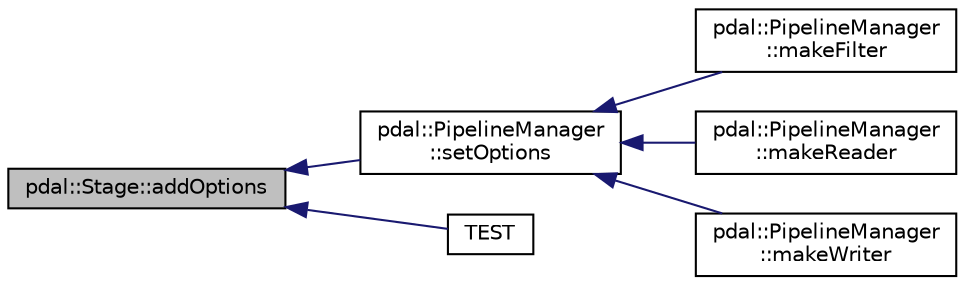 digraph "pdal::Stage::addOptions"
{
  edge [fontname="Helvetica",fontsize="10",labelfontname="Helvetica",labelfontsize="10"];
  node [fontname="Helvetica",fontsize="10",shape=record];
  rankdir="LR";
  Node1 [label="pdal::Stage::addOptions",height=0.2,width=0.4,color="black", fillcolor="grey75", style="filled", fontcolor="black"];
  Node1 -> Node2 [dir="back",color="midnightblue",fontsize="10",style="solid",fontname="Helvetica"];
  Node2 [label="pdal::PipelineManager\l::setOptions",height=0.2,width=0.4,color="black", fillcolor="white", style="filled",URL="$classpdal_1_1PipelineManager.html#a94d8a870db9447df03ffbc4f24fa1d22"];
  Node2 -> Node3 [dir="back",color="midnightblue",fontsize="10",style="solid",fontname="Helvetica"];
  Node3 [label="pdal::PipelineManager\l::makeFilter",height=0.2,width=0.4,color="black", fillcolor="white", style="filled",URL="$classpdal_1_1PipelineManager.html#aeb5065b985604b7e92096470643c391a"];
  Node2 -> Node4 [dir="back",color="midnightblue",fontsize="10",style="solid",fontname="Helvetica"];
  Node4 [label="pdal::PipelineManager\l::makeReader",height=0.2,width=0.4,color="black", fillcolor="white", style="filled",URL="$classpdal_1_1PipelineManager.html#a9b5b93498ef9ce477c9be6125816b97f"];
  Node2 -> Node5 [dir="back",color="midnightblue",fontsize="10",style="solid",fontname="Helvetica"];
  Node5 [label="pdal::PipelineManager\l::makeWriter",height=0.2,width=0.4,color="black", fillcolor="white", style="filled",URL="$classpdal_1_1PipelineManager.html#a799449dfca11d1961ea0ecd8cdb886a5"];
  Node1 -> Node6 [dir="back",color="midnightblue",fontsize="10",style="solid",fontname="Helvetica"];
  Node6 [label="TEST",height=0.2,width=0.4,color="black", fillcolor="white", style="filled",URL="$LasWriterTest_8cpp.html#a856bf98582c050389ac4080eb2eff50e"];
}
